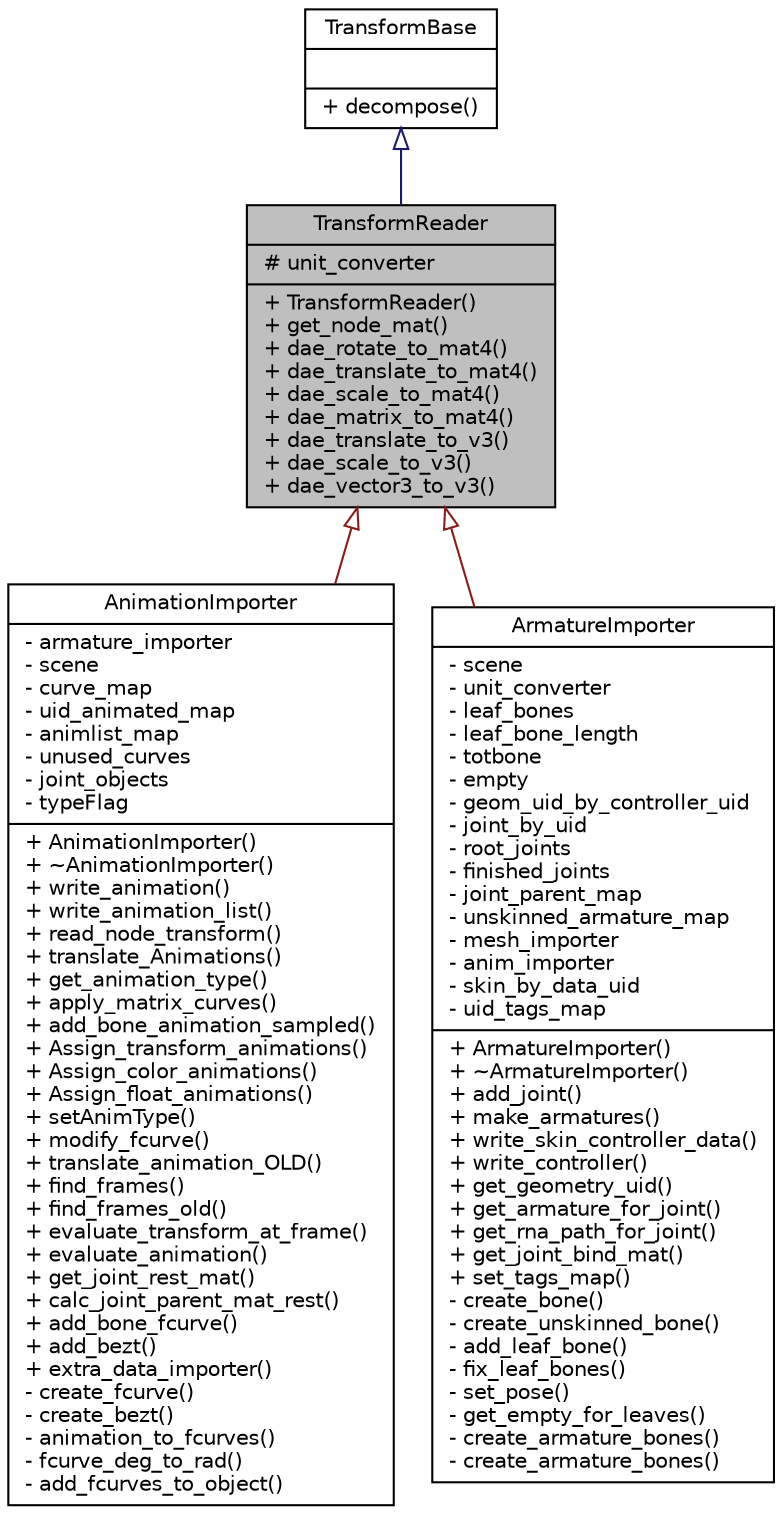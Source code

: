 digraph G
{
  edge [fontname="Helvetica",fontsize="10",labelfontname="Helvetica",labelfontsize="10"];
  node [fontname="Helvetica",fontsize="10",shape=record];
  Node1 [label="{TransformReader\n|# unit_converter\l|+ TransformReader()\l+ get_node_mat()\l+ dae_rotate_to_mat4()\l+ dae_translate_to_mat4()\l+ dae_scale_to_mat4()\l+ dae_matrix_to_mat4()\l+ dae_translate_to_v3()\l+ dae_scale_to_v3()\l+ dae_vector3_to_v3()\l}",height=0.2,width=0.4,color="black", fillcolor="grey75", style="filled" fontcolor="black"];
  Node2 -> Node1 [dir=back,color="midnightblue",fontsize="10",style="solid",arrowtail="empty",fontname="Helvetica"];
  Node2 [label="{TransformBase\n||+ decompose()\l}",height=0.2,width=0.4,color="black", fillcolor="white", style="filled",URL="$d4/d03/classTransformBase.html"];
  Node1 -> Node3 [dir=back,color="firebrick4",fontsize="10",style="solid",arrowtail="empty",fontname="Helvetica"];
  Node3 [label="{AnimationImporter\n|- armature_importer\l- scene\l- curve_map\l- uid_animated_map\l- animlist_map\l- unused_curves\l- joint_objects\l- typeFlag\l|+ AnimationImporter()\l+ ~AnimationImporter()\l+ write_animation()\l+ write_animation_list()\l+ read_node_transform()\l+ translate_Animations()\l+ get_animation_type()\l+ apply_matrix_curves()\l+ add_bone_animation_sampled()\l+ Assign_transform_animations()\l+ Assign_color_animations()\l+ Assign_float_animations()\l+ setAnimType()\l+ modify_fcurve()\l+ translate_animation_OLD()\l+ find_frames()\l+ find_frames_old()\l+ evaluate_transform_at_frame()\l+ evaluate_animation()\l+ get_joint_rest_mat()\l+ calc_joint_parent_mat_rest()\l+ add_bone_fcurve()\l+ add_bezt()\l+ extra_data_importer()\l- create_fcurve()\l- create_bezt()\l- animation_to_fcurves()\l- fcurve_deg_to_rad()\l- add_fcurves_to_object()\l}",height=0.2,width=0.4,color="black", fillcolor="white", style="filled",URL="$d2/d08/classAnimationImporter.html"];
  Node1 -> Node4 [dir=back,color="firebrick4",fontsize="10",style="solid",arrowtail="empty",fontname="Helvetica"];
  Node4 [label="{ArmatureImporter\n|- scene\l- unit_converter\l- leaf_bones\l- leaf_bone_length\l- totbone\l- empty\l- geom_uid_by_controller_uid\l- joint_by_uid\l- root_joints\l- finished_joints\l- joint_parent_map\l- unskinned_armature_map\l- mesh_importer\l- anim_importer\l- skin_by_data_uid\l- uid_tags_map\l|+ ArmatureImporter()\l+ ~ArmatureImporter()\l+ add_joint()\l+ make_armatures()\l+ write_skin_controller_data()\l+ write_controller()\l+ get_geometry_uid()\l+ get_armature_for_joint()\l+ get_rna_path_for_joint()\l+ get_joint_bind_mat()\l+ set_tags_map()\l- create_bone()\l- create_unskinned_bone()\l- add_leaf_bone()\l- fix_leaf_bones()\l- set_pose()\l- get_empty_for_leaves()\l- create_armature_bones()\l- create_armature_bones()\l}",height=0.2,width=0.4,color="black", fillcolor="white", style="filled",URL="$dd/dc0/classArmatureImporter.html"];
}
